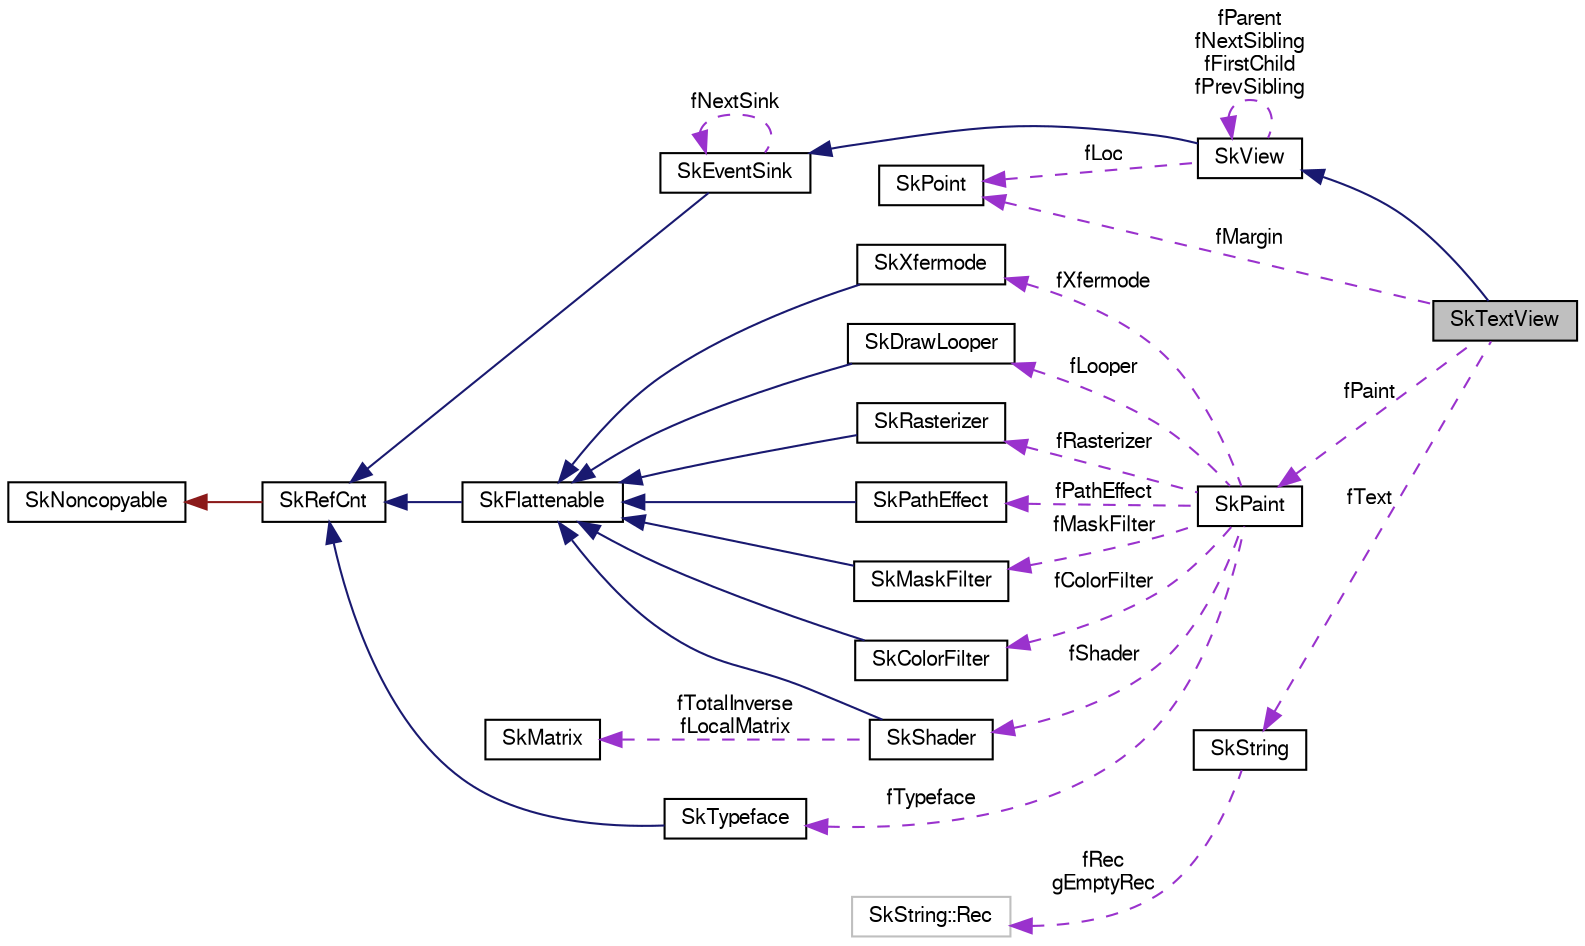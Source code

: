 digraph G
{
  edge [fontname="FreeSans",fontsize="10",labelfontname="FreeSans",labelfontsize="10"];
  node [fontname="FreeSans",fontsize="10",shape=record];
  rankdir=LR;
  Node1 [label="SkTextView",height=0.2,width=0.4,color="black", fillcolor="grey75", style="filled" fontcolor="black"];
  Node2 -> Node1 [dir=back,color="midnightblue",fontsize="10",style="solid",fontname="FreeSans"];
  Node2 [label="SkView",height=0.2,width=0.4,color="black", fillcolor="white", style="filled",URL="$class_sk_view.html"];
  Node3 -> Node2 [dir=back,color="midnightblue",fontsize="10",style="solid",fontname="FreeSans"];
  Node3 [label="SkEventSink",height=0.2,width=0.4,color="black", fillcolor="white", style="filled",URL="$class_sk_event_sink.html"];
  Node4 -> Node3 [dir=back,color="midnightblue",fontsize="10",style="solid",fontname="FreeSans"];
  Node4 [label="SkRefCnt",height=0.2,width=0.4,color="black", fillcolor="white", style="filled",URL="$class_sk_ref_cnt.html"];
  Node5 -> Node4 [dir=back,color="firebrick4",fontsize="10",style="solid",fontname="FreeSans"];
  Node5 [label="SkNoncopyable",height=0.2,width=0.4,color="black", fillcolor="white", style="filled",URL="$class_sk_noncopyable.html"];
  Node3 -> Node3 [dir=back,color="darkorchid3",fontsize="10",style="dashed",label="fNextSink",fontname="FreeSans"];
  Node2 -> Node2 [dir=back,color="darkorchid3",fontsize="10",style="dashed",label="fParent\nfNextSibling\nfFirstChild\nfPrevSibling",fontname="FreeSans"];
  Node6 -> Node2 [dir=back,color="darkorchid3",fontsize="10",style="dashed",label="fLoc",fontname="FreeSans"];
  Node6 [label="SkPoint",height=0.2,width=0.4,color="black", fillcolor="white", style="filled",URL="$struct_sk_point.html"];
  Node7 -> Node1 [dir=back,color="darkorchid3",fontsize="10",style="dashed",label="fPaint",fontname="FreeSans"];
  Node7 [label="SkPaint",height=0.2,width=0.4,color="black", fillcolor="white", style="filled",URL="$class_sk_paint.html"];
  Node8 -> Node7 [dir=back,color="darkorchid3",fontsize="10",style="dashed",label="fPathEffect",fontname="FreeSans"];
  Node8 [label="SkPathEffect",height=0.2,width=0.4,color="black", fillcolor="white", style="filled",URL="$class_sk_path_effect.html"];
  Node9 -> Node8 [dir=back,color="midnightblue",fontsize="10",style="solid",fontname="FreeSans"];
  Node9 [label="SkFlattenable",height=0.2,width=0.4,color="black", fillcolor="white", style="filled",URL="$class_sk_flattenable.html"];
  Node4 -> Node9 [dir=back,color="midnightblue",fontsize="10",style="solid",fontname="FreeSans"];
  Node10 -> Node7 [dir=back,color="darkorchid3",fontsize="10",style="dashed",label="fMaskFilter",fontname="FreeSans"];
  Node10 [label="SkMaskFilter",height=0.2,width=0.4,color="black", fillcolor="white", style="filled",URL="$class_sk_mask_filter.html"];
  Node9 -> Node10 [dir=back,color="midnightblue",fontsize="10",style="solid",fontname="FreeSans"];
  Node11 -> Node7 [dir=back,color="darkorchid3",fontsize="10",style="dashed",label="fColorFilter",fontname="FreeSans"];
  Node11 [label="SkColorFilter",height=0.2,width=0.4,color="black", fillcolor="white", style="filled",URL="$class_sk_color_filter.html"];
  Node9 -> Node11 [dir=back,color="midnightblue",fontsize="10",style="solid",fontname="FreeSans"];
  Node12 -> Node7 [dir=back,color="darkorchid3",fontsize="10",style="dashed",label="fShader",fontname="FreeSans"];
  Node12 [label="SkShader",height=0.2,width=0.4,color="black", fillcolor="white", style="filled",URL="$class_sk_shader.html"];
  Node9 -> Node12 [dir=back,color="midnightblue",fontsize="10",style="solid",fontname="FreeSans"];
  Node13 -> Node12 [dir=back,color="darkorchid3",fontsize="10",style="dashed",label="fTotalInverse\nfLocalMatrix",fontname="FreeSans"];
  Node13 [label="SkMatrix",height=0.2,width=0.4,color="black", fillcolor="white", style="filled",URL="$class_sk_matrix.html"];
  Node14 -> Node7 [dir=back,color="darkorchid3",fontsize="10",style="dashed",label="fTypeface",fontname="FreeSans"];
  Node14 [label="SkTypeface",height=0.2,width=0.4,color="black", fillcolor="white", style="filled",URL="$class_sk_typeface.html"];
  Node4 -> Node14 [dir=back,color="midnightblue",fontsize="10",style="solid",fontname="FreeSans"];
  Node15 -> Node7 [dir=back,color="darkorchid3",fontsize="10",style="dashed",label="fXfermode",fontname="FreeSans"];
  Node15 [label="SkXfermode",height=0.2,width=0.4,color="black", fillcolor="white", style="filled",URL="$class_sk_xfermode.html"];
  Node9 -> Node15 [dir=back,color="midnightblue",fontsize="10",style="solid",fontname="FreeSans"];
  Node16 -> Node7 [dir=back,color="darkorchid3",fontsize="10",style="dashed",label="fLooper",fontname="FreeSans"];
  Node16 [label="SkDrawLooper",height=0.2,width=0.4,color="black", fillcolor="white", style="filled",URL="$class_sk_draw_looper.html"];
  Node9 -> Node16 [dir=back,color="midnightblue",fontsize="10",style="solid",fontname="FreeSans"];
  Node17 -> Node7 [dir=back,color="darkorchid3",fontsize="10",style="dashed",label="fRasterizer",fontname="FreeSans"];
  Node17 [label="SkRasterizer",height=0.2,width=0.4,color="black", fillcolor="white", style="filled",URL="$class_sk_rasterizer.html"];
  Node9 -> Node17 [dir=back,color="midnightblue",fontsize="10",style="solid",fontname="FreeSans"];
  Node18 -> Node1 [dir=back,color="darkorchid3",fontsize="10",style="dashed",label="fText",fontname="FreeSans"];
  Node18 [label="SkString",height=0.2,width=0.4,color="black", fillcolor="white", style="filled",URL="$class_sk_string.html"];
  Node19 -> Node18 [dir=back,color="darkorchid3",fontsize="10",style="dashed",label="fRec\ngEmptyRec",fontname="FreeSans"];
  Node19 [label="SkString::Rec",height=0.2,width=0.4,color="grey75", fillcolor="white", style="filled"];
  Node6 -> Node1 [dir=back,color="darkorchid3",fontsize="10",style="dashed",label="fMargin",fontname="FreeSans"];
}
